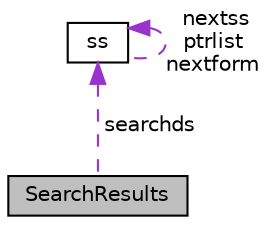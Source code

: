 digraph "SearchResults"
{
  edge [fontname="Helvetica",fontsize="10",labelfontname="Helvetica",labelfontsize="10"];
  node [fontname="Helvetica",fontsize="10",shape=record];
  Node1 [label="SearchResults",height=0.2,width=0.4,color="black", fillcolor="grey75", style="filled", fontcolor="black"];
  Node2 -> Node1 [dir="back",color="darkorchid3",fontsize="10",style="dashed",label=" searchds" ,fontname="Helvetica"];
  Node2 [label="ss",height=0.2,width=0.4,color="black", fillcolor="white", style="filled",URL="$structss.html"];
  Node2 -> Node2 [dir="back",color="darkorchid3",fontsize="10",style="dashed",label=" nextss\nptrlist\nnextform" ,fontname="Helvetica"];
}
